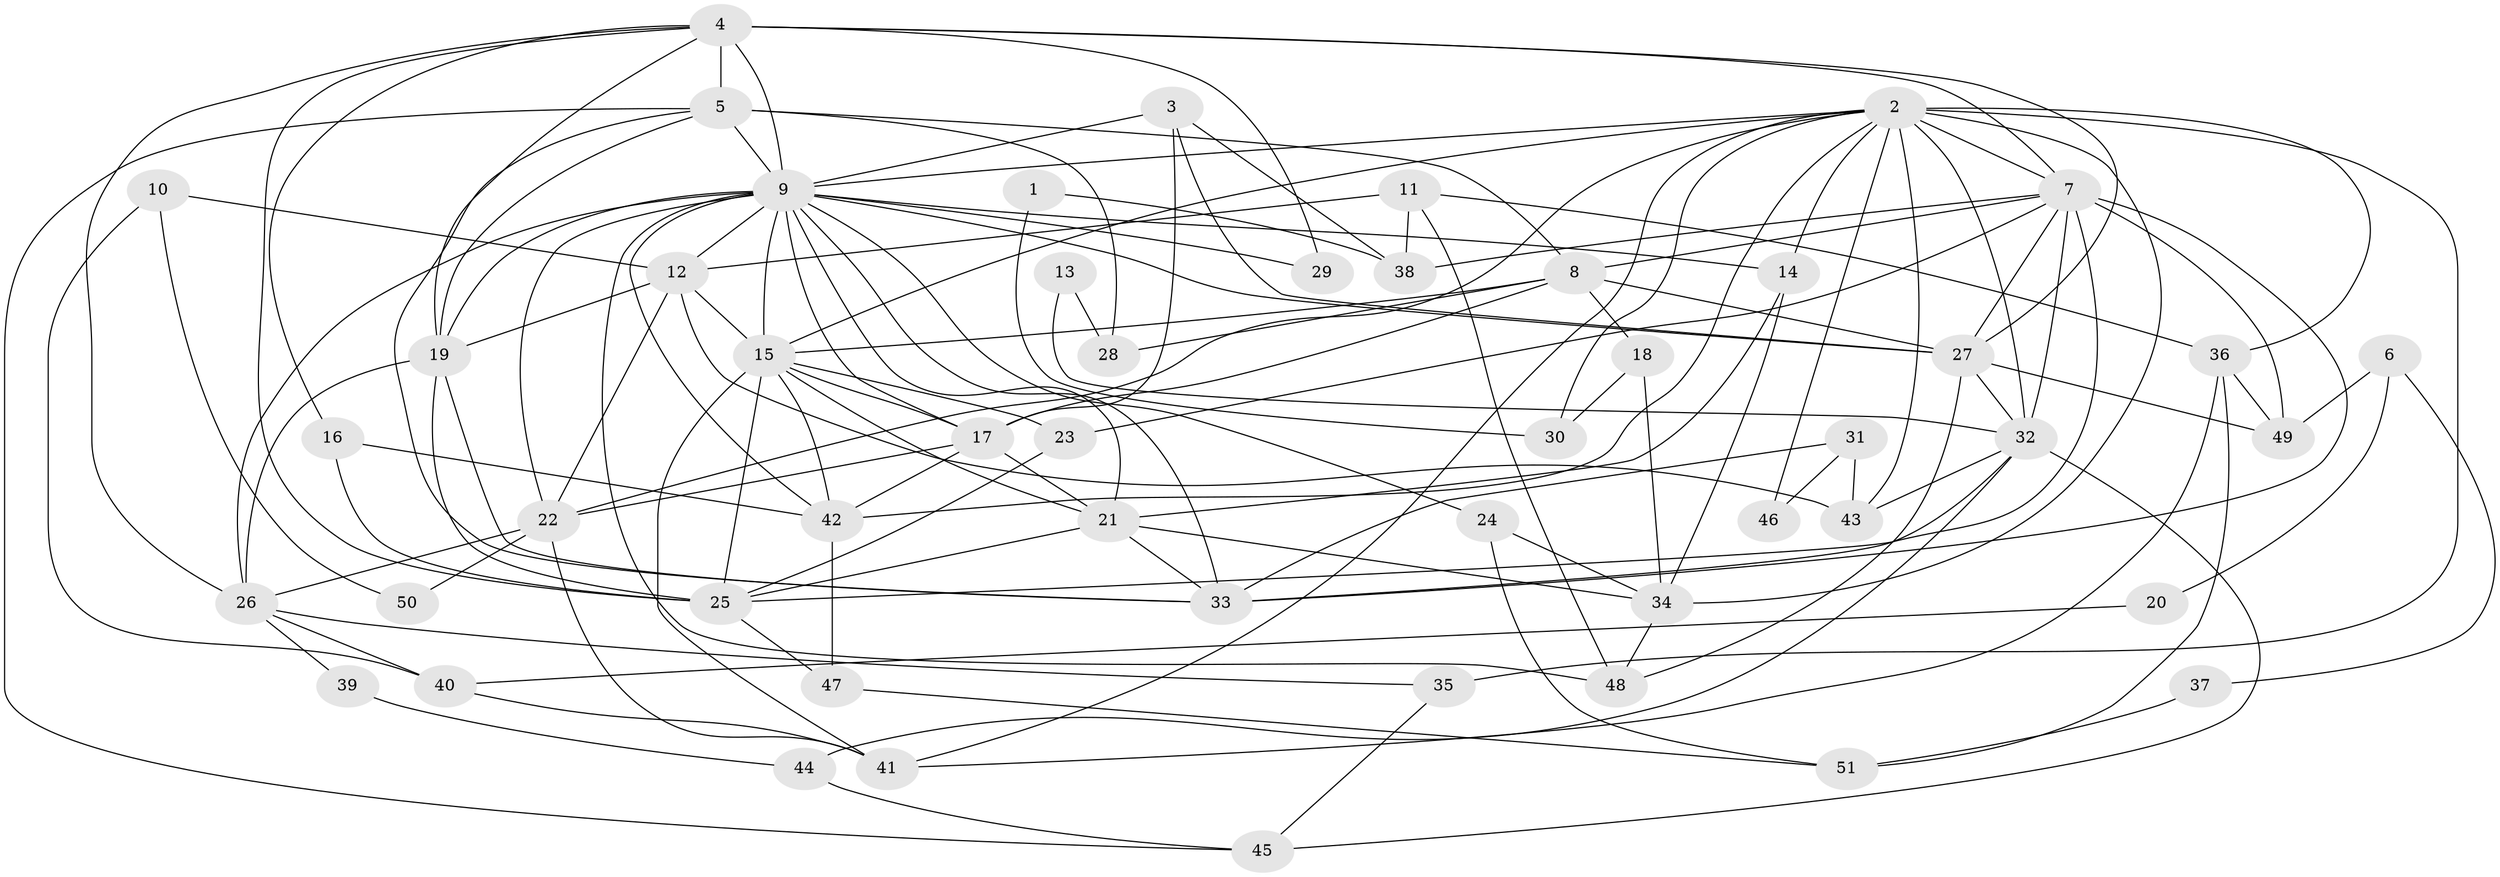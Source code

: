 // original degree distribution, {2: 0.12745098039215685, 5: 0.14705882352941177, 3: 0.30392156862745096, 4: 0.2647058823529412, 8: 0.0392156862745098, 7: 0.0196078431372549, 6: 0.09803921568627451}
// Generated by graph-tools (version 1.1) at 2025/50/03/04/25 22:50:54]
// undirected, 51 vertices, 131 edges
graph export_dot {
  node [color=gray90,style=filled];
  1;
  2;
  3;
  4;
  5;
  6;
  7;
  8;
  9;
  10;
  11;
  12;
  13;
  14;
  15;
  16;
  17;
  18;
  19;
  20;
  21;
  22;
  23;
  24;
  25;
  26;
  27;
  28;
  29;
  30;
  31;
  32;
  33;
  34;
  35;
  36;
  37;
  38;
  39;
  40;
  41;
  42;
  43;
  44;
  45;
  46;
  47;
  48;
  49;
  50;
  51;
  1 -- 30 [weight=1.0];
  1 -- 38 [weight=1.0];
  2 -- 7 [weight=1.0];
  2 -- 9 [weight=1.0];
  2 -- 14 [weight=1.0];
  2 -- 15 [weight=1.0];
  2 -- 22 [weight=1.0];
  2 -- 30 [weight=1.0];
  2 -- 32 [weight=1.0];
  2 -- 34 [weight=2.0];
  2 -- 35 [weight=1.0];
  2 -- 36 [weight=1.0];
  2 -- 41 [weight=1.0];
  2 -- 42 [weight=1.0];
  2 -- 43 [weight=2.0];
  2 -- 46 [weight=1.0];
  3 -- 9 [weight=2.0];
  3 -- 17 [weight=1.0];
  3 -- 27 [weight=1.0];
  3 -- 38 [weight=1.0];
  4 -- 5 [weight=1.0];
  4 -- 7 [weight=1.0];
  4 -- 9 [weight=1.0];
  4 -- 16 [weight=1.0];
  4 -- 19 [weight=1.0];
  4 -- 25 [weight=2.0];
  4 -- 26 [weight=1.0];
  4 -- 27 [weight=1.0];
  4 -- 29 [weight=2.0];
  5 -- 8 [weight=1.0];
  5 -- 9 [weight=1.0];
  5 -- 19 [weight=1.0];
  5 -- 28 [weight=2.0];
  5 -- 33 [weight=1.0];
  5 -- 45 [weight=1.0];
  6 -- 20 [weight=1.0];
  6 -- 37 [weight=1.0];
  6 -- 49 [weight=1.0];
  7 -- 8 [weight=2.0];
  7 -- 23 [weight=1.0];
  7 -- 25 [weight=1.0];
  7 -- 27 [weight=1.0];
  7 -- 32 [weight=1.0];
  7 -- 33 [weight=2.0];
  7 -- 38 [weight=1.0];
  7 -- 49 [weight=1.0];
  8 -- 15 [weight=1.0];
  8 -- 17 [weight=3.0];
  8 -- 18 [weight=1.0];
  8 -- 27 [weight=1.0];
  8 -- 28 [weight=1.0];
  9 -- 12 [weight=1.0];
  9 -- 14 [weight=1.0];
  9 -- 15 [weight=1.0];
  9 -- 17 [weight=2.0];
  9 -- 19 [weight=2.0];
  9 -- 21 [weight=1.0];
  9 -- 22 [weight=1.0];
  9 -- 24 [weight=1.0];
  9 -- 26 [weight=1.0];
  9 -- 27 [weight=2.0];
  9 -- 29 [weight=1.0];
  9 -- 33 [weight=1.0];
  9 -- 42 [weight=1.0];
  9 -- 48 [weight=1.0];
  10 -- 12 [weight=1.0];
  10 -- 40 [weight=1.0];
  10 -- 50 [weight=1.0];
  11 -- 12 [weight=1.0];
  11 -- 36 [weight=1.0];
  11 -- 38 [weight=1.0];
  11 -- 48 [weight=1.0];
  12 -- 15 [weight=1.0];
  12 -- 19 [weight=1.0];
  12 -- 22 [weight=2.0];
  12 -- 43 [weight=1.0];
  13 -- 28 [weight=1.0];
  13 -- 32 [weight=1.0];
  14 -- 21 [weight=1.0];
  14 -- 34 [weight=1.0];
  15 -- 17 [weight=1.0];
  15 -- 21 [weight=1.0];
  15 -- 23 [weight=1.0];
  15 -- 25 [weight=1.0];
  15 -- 41 [weight=1.0];
  15 -- 42 [weight=2.0];
  16 -- 25 [weight=1.0];
  16 -- 42 [weight=1.0];
  17 -- 21 [weight=1.0];
  17 -- 22 [weight=2.0];
  17 -- 42 [weight=1.0];
  18 -- 30 [weight=1.0];
  18 -- 34 [weight=1.0];
  19 -- 25 [weight=1.0];
  19 -- 26 [weight=2.0];
  19 -- 33 [weight=1.0];
  20 -- 40 [weight=1.0];
  21 -- 25 [weight=1.0];
  21 -- 33 [weight=1.0];
  21 -- 34 [weight=1.0];
  22 -- 26 [weight=1.0];
  22 -- 41 [weight=1.0];
  22 -- 50 [weight=1.0];
  23 -- 25 [weight=1.0];
  24 -- 34 [weight=1.0];
  24 -- 51 [weight=1.0];
  25 -- 47 [weight=1.0];
  26 -- 35 [weight=1.0];
  26 -- 39 [weight=1.0];
  26 -- 40 [weight=1.0];
  27 -- 32 [weight=1.0];
  27 -- 48 [weight=1.0];
  27 -- 49 [weight=1.0];
  31 -- 33 [weight=1.0];
  31 -- 43 [weight=1.0];
  31 -- 46 [weight=1.0];
  32 -- 33 [weight=1.0];
  32 -- 43 [weight=1.0];
  32 -- 44 [weight=1.0];
  32 -- 45 [weight=1.0];
  34 -- 48 [weight=1.0];
  35 -- 45 [weight=1.0];
  36 -- 41 [weight=1.0];
  36 -- 49 [weight=1.0];
  36 -- 51 [weight=1.0];
  37 -- 51 [weight=1.0];
  39 -- 44 [weight=1.0];
  40 -- 41 [weight=1.0];
  42 -- 47 [weight=1.0];
  44 -- 45 [weight=1.0];
  47 -- 51 [weight=1.0];
}

